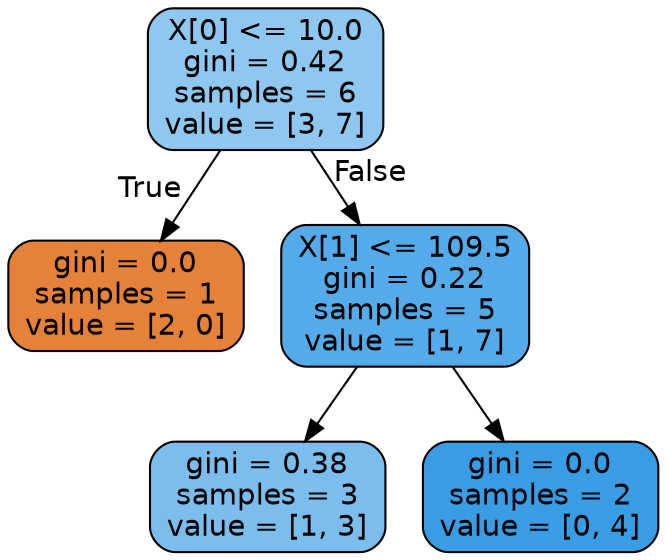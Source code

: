 digraph Tree {
node [shape=box, style="filled, rounded", color="black", fontname="helvetica"] ;
edge [fontname="helvetica"] ;
0 [label="X[0] <= 10.0\ngini = 0.42\nsamples = 6\nvalue = [3, 7]", fillcolor="#8ec7f0"] ;
1 [label="gini = 0.0\nsamples = 1\nvalue = [2, 0]", fillcolor="#e58139"] ;
0 -> 1 [labeldistance=2.5, labelangle=45, headlabel="True"] ;
2 [label="X[1] <= 109.5\ngini = 0.22\nsamples = 5\nvalue = [1, 7]", fillcolor="#55abe9"] ;
0 -> 2 [labeldistance=2.5, labelangle=-45, headlabel="False"] ;
3 [label="gini = 0.38\nsamples = 3\nvalue = [1, 3]", fillcolor="#7bbeee"] ;
2 -> 3 ;
4 [label="gini = 0.0\nsamples = 2\nvalue = [0, 4]", fillcolor="#399de5"] ;
2 -> 4 ;
}